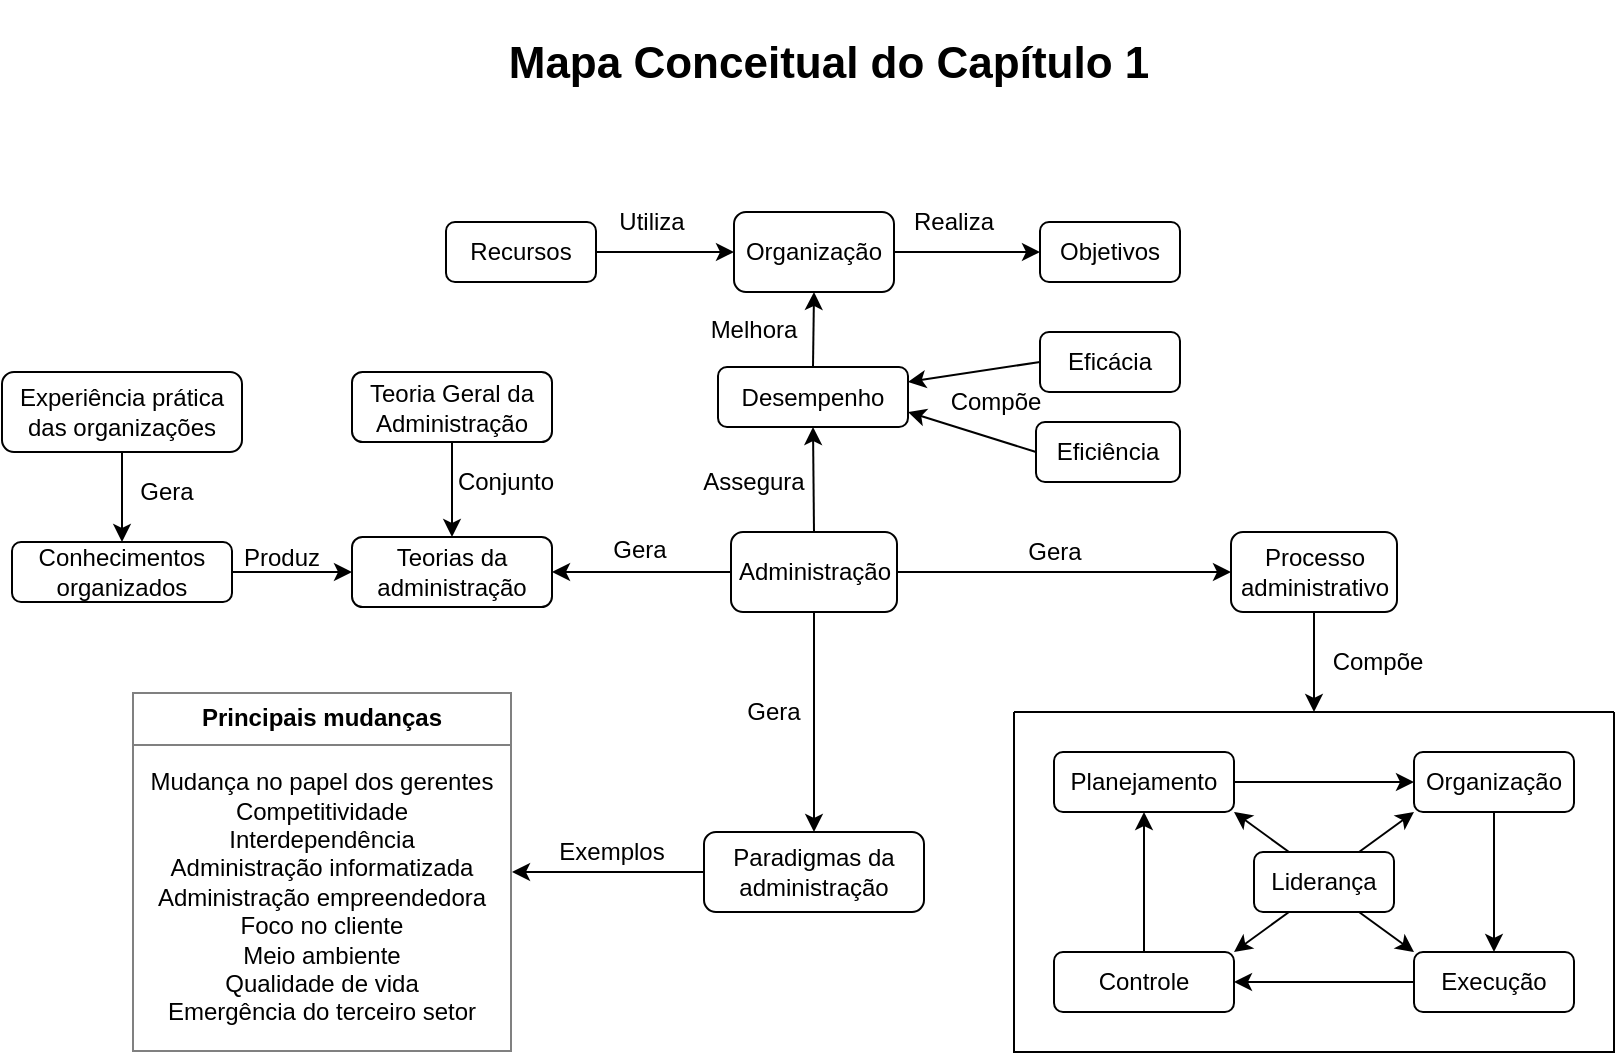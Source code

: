 <mxfile version="15.6.0" type="device"><diagram id="C5RBs43oDa-KdzZeNtuy" name="Page-1"><mxGraphModel dx="981" dy="526" grid="1" gridSize="10" guides="1" tooltips="1" connect="1" arrows="1" fold="1" page="1" pageScale="1" pageWidth="827" pageHeight="1169" math="0" shadow="0"><root><mxCell id="WIyWlLk6GJQsqaUBKTNV-0"/><mxCell id="WIyWlLk6GJQsqaUBKTNV-1" parent="WIyWlLk6GJQsqaUBKTNV-0"/><mxCell id="z7-Q73z2ynglIJeSnHAa-0" value="Organização" style="rounded=1;whiteSpace=wrap;html=1;" vertex="1" parent="WIyWlLk6GJQsqaUBKTNV-1"><mxGeometry x="377" y="130" width="80" height="40" as="geometry"/></mxCell><mxCell id="z7-Q73z2ynglIJeSnHAa-1" value="Administração" style="rounded=1;whiteSpace=wrap;html=1;" vertex="1" parent="WIyWlLk6GJQsqaUBKTNV-1"><mxGeometry x="375.5" y="290" width="83" height="40" as="geometry"/></mxCell><mxCell id="z7-Q73z2ynglIJeSnHAa-4" value="Objetivos" style="rounded=1;whiteSpace=wrap;html=1;" vertex="1" parent="WIyWlLk6GJQsqaUBKTNV-1"><mxGeometry x="530" y="135" width="70" height="30" as="geometry"/></mxCell><mxCell id="z7-Q73z2ynglIJeSnHAa-5" value="Recursos" style="rounded=1;whiteSpace=wrap;html=1;" vertex="1" parent="WIyWlLk6GJQsqaUBKTNV-1"><mxGeometry x="233" y="135" width="75" height="30" as="geometry"/></mxCell><mxCell id="z7-Q73z2ynglIJeSnHAa-6" value="Desempenho" style="rounded=1;whiteSpace=wrap;html=1;" vertex="1" parent="WIyWlLk6GJQsqaUBKTNV-1"><mxGeometry x="369" y="207.5" width="95" height="30" as="geometry"/></mxCell><mxCell id="z7-Q73z2ynglIJeSnHAa-7" value="Eficácia" style="rounded=1;whiteSpace=wrap;html=1;" vertex="1" parent="WIyWlLk6GJQsqaUBKTNV-1"><mxGeometry x="530" y="190" width="70" height="30" as="geometry"/></mxCell><mxCell id="z7-Q73z2ynglIJeSnHAa-8" value="Eficiência" style="rounded=1;whiteSpace=wrap;html=1;" vertex="1" parent="WIyWlLk6GJQsqaUBKTNV-1"><mxGeometry x="528" y="235" width="72" height="30" as="geometry"/></mxCell><mxCell id="z7-Q73z2ynglIJeSnHAa-9" value="" style="endArrow=classic;html=1;rounded=0;exitX=1;exitY=0.5;exitDx=0;exitDy=0;entryX=0;entryY=0.5;entryDx=0;entryDy=0;" edge="1" parent="WIyWlLk6GJQsqaUBKTNV-1" source="z7-Q73z2ynglIJeSnHAa-5" target="z7-Q73z2ynglIJeSnHAa-0"><mxGeometry width="50" height="50" relative="1" as="geometry"><mxPoint x="460" y="300" as="sourcePoint"/><mxPoint x="510" y="250" as="targetPoint"/></mxGeometry></mxCell><mxCell id="z7-Q73z2ynglIJeSnHAa-10" value="" style="endArrow=classic;html=1;rounded=0;exitX=1;exitY=0.5;exitDx=0;exitDy=0;entryX=0;entryY=0.5;entryDx=0;entryDy=0;" edge="1" parent="WIyWlLk6GJQsqaUBKTNV-1" source="z7-Q73z2ynglIJeSnHAa-0" target="z7-Q73z2ynglIJeSnHAa-4"><mxGeometry width="50" height="50" relative="1" as="geometry"><mxPoint x="460" y="300" as="sourcePoint"/><mxPoint x="510" y="250" as="targetPoint"/></mxGeometry></mxCell><mxCell id="z7-Q73z2ynglIJeSnHAa-16" value="Realiza" style="text;html=1;strokeColor=none;fillColor=none;align=center;verticalAlign=middle;whiteSpace=wrap;rounded=0;" vertex="1" parent="WIyWlLk6GJQsqaUBKTNV-1"><mxGeometry x="457" y="120" width="60" height="30" as="geometry"/></mxCell><mxCell id="z7-Q73z2ynglIJeSnHAa-17" value="Melhora" style="text;html=1;strokeColor=none;fillColor=none;align=center;verticalAlign=middle;whiteSpace=wrap;rounded=0;" vertex="1" parent="WIyWlLk6GJQsqaUBKTNV-1"><mxGeometry x="357" y="180" width="60" height="17.5" as="geometry"/></mxCell><mxCell id="z7-Q73z2ynglIJeSnHAa-18" value="Utiliza" style="text;html=1;strokeColor=none;fillColor=none;align=center;verticalAlign=middle;whiteSpace=wrap;rounded=0;" vertex="1" parent="WIyWlLk6GJQsqaUBKTNV-1"><mxGeometry x="306" y="125" width="60" height="20" as="geometry"/></mxCell><mxCell id="z7-Q73z2ynglIJeSnHAa-19" value="" style="endArrow=classic;html=1;rounded=0;exitX=0;exitY=0.5;exitDx=0;exitDy=0;entryX=1;entryY=0.25;entryDx=0;entryDy=0;" edge="1" parent="WIyWlLk6GJQsqaUBKTNV-1" source="z7-Q73z2ynglIJeSnHAa-7" target="z7-Q73z2ynglIJeSnHAa-6"><mxGeometry width="50" height="50" relative="1" as="geometry"><mxPoint x="634" y="197.5" as="sourcePoint"/><mxPoint x="584" y="247.5" as="targetPoint"/></mxGeometry></mxCell><mxCell id="z7-Q73z2ynglIJeSnHAa-20" value="" style="endArrow=classic;html=1;rounded=0;exitX=0;exitY=0.5;exitDx=0;exitDy=0;entryX=1;entryY=0.75;entryDx=0;entryDy=0;" edge="1" parent="WIyWlLk6GJQsqaUBKTNV-1" source="z7-Q73z2ynglIJeSnHAa-8" target="z7-Q73z2ynglIJeSnHAa-6"><mxGeometry width="50" height="50" relative="1" as="geometry"><mxPoint x="634" y="197.5" as="sourcePoint"/><mxPoint x="584" y="247.5" as="targetPoint"/></mxGeometry></mxCell><mxCell id="z7-Q73z2ynglIJeSnHAa-21" value="" style="endArrow=classic;html=1;rounded=0;exitX=0.5;exitY=0;exitDx=0;exitDy=0;entryX=0.5;entryY=1;entryDx=0;entryDy=0;" edge="1" parent="WIyWlLk6GJQsqaUBKTNV-1" source="z7-Q73z2ynglIJeSnHAa-1" target="z7-Q73z2ynglIJeSnHAa-6"><mxGeometry width="50" height="50" relative="1" as="geometry"><mxPoint x="552.5" y="250" as="sourcePoint"/><mxPoint x="602.5" y="200" as="targetPoint"/></mxGeometry></mxCell><mxCell id="z7-Q73z2ynglIJeSnHAa-22" value="Assegura" style="text;html=1;strokeColor=none;fillColor=none;align=center;verticalAlign=middle;whiteSpace=wrap;rounded=0;" vertex="1" parent="WIyWlLk6GJQsqaUBKTNV-1"><mxGeometry x="357" y="251.25" width="60" height="27.5" as="geometry"/></mxCell><mxCell id="z7-Q73z2ynglIJeSnHAa-23" value="" style="endArrow=classic;html=1;rounded=0;exitX=0.5;exitY=0;exitDx=0;exitDy=0;entryX=0.5;entryY=1;entryDx=0;entryDy=0;" edge="1" parent="WIyWlLk6GJQsqaUBKTNV-1" source="z7-Q73z2ynglIJeSnHAa-6" target="z7-Q73z2ynglIJeSnHAa-0"><mxGeometry width="50" height="50" relative="1" as="geometry"><mxPoint x="644" y="250" as="sourcePoint"/><mxPoint x="588" y="240.0" as="targetPoint"/></mxGeometry></mxCell><mxCell id="z7-Q73z2ynglIJeSnHAa-24" value="Compõe" style="text;html=1;strokeColor=none;fillColor=none;align=center;verticalAlign=middle;whiteSpace=wrap;rounded=0;" vertex="1" parent="WIyWlLk6GJQsqaUBKTNV-1"><mxGeometry x="470" y="210" width="76" height="30" as="geometry"/></mxCell><mxCell id="z7-Q73z2ynglIJeSnHAa-26" value="Processo administrativo" style="rounded=1;whiteSpace=wrap;html=1;" vertex="1" parent="WIyWlLk6GJQsqaUBKTNV-1"><mxGeometry x="625.5" y="290" width="83" height="40" as="geometry"/></mxCell><mxCell id="z7-Q73z2ynglIJeSnHAa-27" value="" style="endArrow=classic;html=1;rounded=0;exitX=0.5;exitY=1;exitDx=0;exitDy=0;entryX=0.5;entryY=0;entryDx=0;entryDy=0;" edge="1" parent="WIyWlLk6GJQsqaUBKTNV-1" source="z7-Q73z2ynglIJeSnHAa-26" target="z7-Q73z2ynglIJeSnHAa-45"><mxGeometry width="50" height="50" relative="1" as="geometry"><mxPoint x="663" y="360" as="sourcePoint"/><mxPoint x="573" y="450" as="targetPoint"/></mxGeometry></mxCell><mxCell id="z7-Q73z2ynglIJeSnHAa-28" value="Compõe" style="text;html=1;strokeColor=none;fillColor=none;align=center;verticalAlign=middle;whiteSpace=wrap;rounded=0;" vertex="1" parent="WIyWlLk6GJQsqaUBKTNV-1"><mxGeometry x="669" y="340.0" width="60" height="30" as="geometry"/></mxCell><mxCell id="z7-Q73z2ynglIJeSnHAa-45" value="" style="swimlane;startSize=0;" vertex="1" parent="WIyWlLk6GJQsqaUBKTNV-1"><mxGeometry x="517" y="380" width="300" height="170" as="geometry"><mxRectangle x="33.5" y="470" width="50" height="40" as="alternateBounds"/></mxGeometry></mxCell><mxCell id="z7-Q73z2ynglIJeSnHAa-31" value="Planejamento" style="rounded=1;whiteSpace=wrap;html=1;" vertex="1" parent="z7-Q73z2ynglIJeSnHAa-45"><mxGeometry x="20" y="20" width="90" height="30" as="geometry"/></mxCell><mxCell id="z7-Q73z2ynglIJeSnHAa-32" value="Organização" style="rounded=1;whiteSpace=wrap;html=1;" vertex="1" parent="z7-Q73z2ynglIJeSnHAa-45"><mxGeometry x="200" y="20" width="80" height="30" as="geometry"/></mxCell><mxCell id="z7-Q73z2ynglIJeSnHAa-33" value="Liderança" style="rounded=1;whiteSpace=wrap;html=1;" vertex="1" parent="z7-Q73z2ynglIJeSnHAa-45"><mxGeometry x="120" y="70" width="70" height="30" as="geometry"/></mxCell><mxCell id="z7-Q73z2ynglIJeSnHAa-34" value="Controle" style="rounded=1;whiteSpace=wrap;html=1;" vertex="1" parent="z7-Q73z2ynglIJeSnHAa-45"><mxGeometry x="20" y="120" width="90" height="30" as="geometry"/></mxCell><mxCell id="z7-Q73z2ynglIJeSnHAa-35" value="Execução" style="rounded=1;whiteSpace=wrap;html=1;" vertex="1" parent="z7-Q73z2ynglIJeSnHAa-45"><mxGeometry x="200" y="120" width="80" height="30" as="geometry"/></mxCell><mxCell id="z7-Q73z2ynglIJeSnHAa-36" value="" style="endArrow=classic;html=1;rounded=0;exitX=0.25;exitY=0;exitDx=0;exitDy=0;entryX=1;entryY=1;entryDx=0;entryDy=0;" edge="1" parent="z7-Q73z2ynglIJeSnHAa-45" source="z7-Q73z2ynglIJeSnHAa-33" target="z7-Q73z2ynglIJeSnHAa-31"><mxGeometry width="50" height="50" relative="1" as="geometry"><mxPoint x="40" y="20" as="sourcePoint"/><mxPoint x="90" y="-30" as="targetPoint"/></mxGeometry></mxCell><mxCell id="z7-Q73z2ynglIJeSnHAa-37" value="" style="endArrow=classic;html=1;rounded=0;exitX=0.75;exitY=0;exitDx=0;exitDy=0;entryX=0;entryY=1;entryDx=0;entryDy=0;" edge="1" parent="z7-Q73z2ynglIJeSnHAa-45" source="z7-Q73z2ynglIJeSnHAa-33" target="z7-Q73z2ynglIJeSnHAa-32"><mxGeometry width="50" height="50" relative="1" as="geometry"><mxPoint x="40" y="20" as="sourcePoint"/><mxPoint x="90" y="-30" as="targetPoint"/></mxGeometry></mxCell><mxCell id="z7-Q73z2ynglIJeSnHAa-38" value="" style="endArrow=classic;html=1;rounded=0;exitX=0.75;exitY=1;exitDx=0;exitDy=0;entryX=0;entryY=0;entryDx=0;entryDy=0;" edge="1" parent="z7-Q73z2ynglIJeSnHAa-45" source="z7-Q73z2ynglIJeSnHAa-33" target="z7-Q73z2ynglIJeSnHAa-35"><mxGeometry width="50" height="50" relative="1" as="geometry"><mxPoint x="40" y="20" as="sourcePoint"/><mxPoint x="90" y="-30" as="targetPoint"/></mxGeometry></mxCell><mxCell id="z7-Q73z2ynglIJeSnHAa-39" value="" style="endArrow=classic;html=1;rounded=0;exitX=0.25;exitY=1;exitDx=0;exitDy=0;entryX=1;entryY=0;entryDx=0;entryDy=0;" edge="1" parent="z7-Q73z2ynglIJeSnHAa-45" source="z7-Q73z2ynglIJeSnHAa-33" target="z7-Q73z2ynglIJeSnHAa-34"><mxGeometry width="50" height="50" relative="1" as="geometry"><mxPoint x="40" y="20" as="sourcePoint"/><mxPoint x="90" y="-30" as="targetPoint"/></mxGeometry></mxCell><mxCell id="z7-Q73z2ynglIJeSnHAa-40" value="" style="endArrow=classic;html=1;rounded=0;exitX=1;exitY=0.5;exitDx=0;exitDy=0;entryX=0;entryY=0.5;entryDx=0;entryDy=0;" edge="1" parent="z7-Q73z2ynglIJeSnHAa-45" source="z7-Q73z2ynglIJeSnHAa-31" target="z7-Q73z2ynglIJeSnHAa-32"><mxGeometry width="50" height="50" relative="1" as="geometry"><mxPoint x="40" y="20" as="sourcePoint"/><mxPoint x="90" y="-30" as="targetPoint"/></mxGeometry></mxCell><mxCell id="z7-Q73z2ynglIJeSnHAa-41" value="" style="endArrow=classic;html=1;rounded=0;exitX=0.5;exitY=1;exitDx=0;exitDy=0;entryX=0.5;entryY=0;entryDx=0;entryDy=0;" edge="1" parent="z7-Q73z2ynglIJeSnHAa-45" source="z7-Q73z2ynglIJeSnHAa-32" target="z7-Q73z2ynglIJeSnHAa-35"><mxGeometry width="50" height="50" relative="1" as="geometry"><mxPoint x="40" y="20" as="sourcePoint"/><mxPoint x="90" y="-30" as="targetPoint"/></mxGeometry></mxCell><mxCell id="z7-Q73z2ynglIJeSnHAa-42" value="" style="endArrow=classic;html=1;rounded=0;exitX=0;exitY=0.5;exitDx=0;exitDy=0;entryX=1;entryY=0.5;entryDx=0;entryDy=0;" edge="1" parent="z7-Q73z2ynglIJeSnHAa-45" source="z7-Q73z2ynglIJeSnHAa-35" target="z7-Q73z2ynglIJeSnHAa-34"><mxGeometry width="50" height="50" relative="1" as="geometry"><mxPoint x="40" y="20" as="sourcePoint"/><mxPoint x="90" y="-30" as="targetPoint"/></mxGeometry></mxCell><mxCell id="z7-Q73z2ynglIJeSnHAa-43" value="" style="endArrow=classic;html=1;rounded=0;exitX=0.5;exitY=0;exitDx=0;exitDy=0;entryX=0.5;entryY=1;entryDx=0;entryDy=0;" edge="1" parent="z7-Q73z2ynglIJeSnHAa-45" source="z7-Q73z2ynglIJeSnHAa-34" target="z7-Q73z2ynglIJeSnHAa-31"><mxGeometry width="50" height="50" relative="1" as="geometry"><mxPoint x="40" y="20" as="sourcePoint"/><mxPoint x="90" y="-30" as="targetPoint"/></mxGeometry></mxCell><mxCell id="z7-Q73z2ynglIJeSnHAa-48" value="" style="endArrow=classic;html=1;rounded=0;exitX=1;exitY=0.5;exitDx=0;exitDy=0;entryX=0;entryY=0.5;entryDx=0;entryDy=0;" edge="1" parent="WIyWlLk6GJQsqaUBKTNV-1" source="z7-Q73z2ynglIJeSnHAa-1" target="z7-Q73z2ynglIJeSnHAa-26"><mxGeometry width="50" height="50" relative="1" as="geometry"><mxPoint x="644" y="440" as="sourcePoint"/><mxPoint x="694" y="390" as="targetPoint"/></mxGeometry></mxCell><mxCell id="z7-Q73z2ynglIJeSnHAa-49" value="Gera" style="text;html=1;strokeColor=none;fillColor=none;align=center;verticalAlign=middle;whiteSpace=wrap;rounded=0;" vertex="1" parent="WIyWlLk6GJQsqaUBKTNV-1"><mxGeometry x="511" y="288.75" width="52.5" height="22.5" as="geometry"/></mxCell><mxCell id="z7-Q73z2ynglIJeSnHAa-50" value="Teorias da administração" style="rounded=1;whiteSpace=wrap;html=1;" vertex="1" parent="WIyWlLk6GJQsqaUBKTNV-1"><mxGeometry x="186" y="292.5" width="100" height="35" as="geometry"/></mxCell><mxCell id="z7-Q73z2ynglIJeSnHAa-51" value="Conhecimentos organizados" style="rounded=1;whiteSpace=wrap;html=1;" vertex="1" parent="WIyWlLk6GJQsqaUBKTNV-1"><mxGeometry x="16" y="295" width="110" height="30" as="geometry"/></mxCell><mxCell id="z7-Q73z2ynglIJeSnHAa-52" value="Experiência prática das organizações" style="rounded=1;whiteSpace=wrap;html=1;" vertex="1" parent="WIyWlLk6GJQsqaUBKTNV-1"><mxGeometry x="11" y="210" width="120" height="40" as="geometry"/></mxCell><mxCell id="z7-Q73z2ynglIJeSnHAa-53" value="Teoria Geral da Administração" style="rounded=1;whiteSpace=wrap;html=1;" vertex="1" parent="WIyWlLk6GJQsqaUBKTNV-1"><mxGeometry x="186" y="210" width="100" height="35" as="geometry"/></mxCell><mxCell id="z7-Q73z2ynglIJeSnHAa-54" value="" style="endArrow=classic;html=1;rounded=0;exitX=0;exitY=0.5;exitDx=0;exitDy=0;entryX=1;entryY=0.5;entryDx=0;entryDy=0;" edge="1" parent="WIyWlLk6GJQsqaUBKTNV-1" source="z7-Q73z2ynglIJeSnHAa-1" target="z7-Q73z2ynglIJeSnHAa-50"><mxGeometry width="50" height="50" relative="1" as="geometry"><mxPoint x="-14" y="307.5" as="sourcePoint"/><mxPoint x="126" y="317.5" as="targetPoint"/></mxGeometry></mxCell><mxCell id="z7-Q73z2ynglIJeSnHAa-56" value="Gera" style="text;html=1;strokeColor=none;fillColor=none;align=center;verticalAlign=middle;whiteSpace=wrap;rounded=0;" vertex="1" parent="WIyWlLk6GJQsqaUBKTNV-1"><mxGeometry x="306" y="288.75" width="48" height="20" as="geometry"/></mxCell><mxCell id="z7-Q73z2ynglIJeSnHAa-57" value="" style="endArrow=classic;html=1;rounded=0;exitX=0.5;exitY=1;exitDx=0;exitDy=0;entryX=0.5;entryY=0;entryDx=0;entryDy=0;" edge="1" parent="WIyWlLk6GJQsqaUBKTNV-1" source="z7-Q73z2ynglIJeSnHAa-53" target="z7-Q73z2ynglIJeSnHAa-50"><mxGeometry width="50" height="50" relative="1" as="geometry"><mxPoint x="76" y="297.5" as="sourcePoint"/><mxPoint x="126" y="247.5" as="targetPoint"/></mxGeometry></mxCell><mxCell id="z7-Q73z2ynglIJeSnHAa-58" value="Conjunto" style="text;html=1;strokeColor=none;fillColor=none;align=center;verticalAlign=middle;whiteSpace=wrap;rounded=0;" vertex="1" parent="WIyWlLk6GJQsqaUBKTNV-1"><mxGeometry x="233" y="250" width="60" height="30" as="geometry"/></mxCell><mxCell id="z7-Q73z2ynglIJeSnHAa-59" value="" style="endArrow=classic;html=1;rounded=0;exitX=1;exitY=0.5;exitDx=0;exitDy=0;entryX=0;entryY=0.5;entryDx=0;entryDy=0;" edge="1" parent="WIyWlLk6GJQsqaUBKTNV-1" source="z7-Q73z2ynglIJeSnHAa-51" target="z7-Q73z2ynglIJeSnHAa-50"><mxGeometry width="50" height="50" relative="1" as="geometry"><mxPoint x="126" y="247.5" as="sourcePoint"/><mxPoint x="76" y="297.5" as="targetPoint"/></mxGeometry></mxCell><mxCell id="z7-Q73z2ynglIJeSnHAa-60" value="" style="endArrow=classic;html=1;rounded=0;exitX=0.5;exitY=1;exitDx=0;exitDy=0;entryX=0.5;entryY=0;entryDx=0;entryDy=0;" edge="1" parent="WIyWlLk6GJQsqaUBKTNV-1" source="z7-Q73z2ynglIJeSnHAa-52" target="z7-Q73z2ynglIJeSnHAa-51"><mxGeometry width="50" height="50" relative="1" as="geometry"><mxPoint x="126" y="247.5" as="sourcePoint"/><mxPoint x="76" y="297.5" as="targetPoint"/></mxGeometry></mxCell><mxCell id="z7-Q73z2ynglIJeSnHAa-61" value="Produz" style="text;html=1;strokeColor=none;fillColor=none;align=center;verticalAlign=middle;whiteSpace=wrap;rounded=0;" vertex="1" parent="WIyWlLk6GJQsqaUBKTNV-1"><mxGeometry x="126" y="292.5" width="50" height="20" as="geometry"/></mxCell><mxCell id="z7-Q73z2ynglIJeSnHAa-63" value="Gera" style="text;html=1;strokeColor=none;fillColor=none;align=center;verticalAlign=middle;whiteSpace=wrap;rounded=0;" vertex="1" parent="WIyWlLk6GJQsqaUBKTNV-1"><mxGeometry x="71" y="260" width="45" height="20" as="geometry"/></mxCell><mxCell id="z7-Q73z2ynglIJeSnHAa-64" value="Paradigmas da administração" style="rounded=1;whiteSpace=wrap;html=1;" vertex="1" parent="WIyWlLk6GJQsqaUBKTNV-1"><mxGeometry x="362" y="440" width="110" height="40" as="geometry"/></mxCell><mxCell id="z7-Q73z2ynglIJeSnHAa-65" value="" style="endArrow=classic;html=1;rounded=0;entryX=0.5;entryY=0;entryDx=0;entryDy=0;exitX=0.5;exitY=1;exitDx=0;exitDy=0;" edge="1" parent="WIyWlLk6GJQsqaUBKTNV-1" source="z7-Q73z2ynglIJeSnHAa-1" target="z7-Q73z2ynglIJeSnHAa-64"><mxGeometry width="50" height="50" relative="1" as="geometry"><mxPoint x="326" y="330" as="sourcePoint"/><mxPoint x="516" y="370" as="targetPoint"/></mxGeometry></mxCell><mxCell id="z7-Q73z2ynglIJeSnHAa-66" value="Gera" style="text;html=1;strokeColor=none;fillColor=none;align=center;verticalAlign=middle;whiteSpace=wrap;rounded=0;" vertex="1" parent="WIyWlLk6GJQsqaUBKTNV-1"><mxGeometry x="377" y="370" width="40" height="20" as="geometry"/></mxCell><mxCell id="z7-Q73z2ynglIJeSnHAa-67" value="&lt;table border=&quot;1&quot; width=&quot;100%&quot; cellpadding=&quot;4&quot; style=&quot;width: 100% ; height: 100% ; border-collapse: collapse&quot;&gt;&lt;tbody&gt;&lt;tr&gt;&lt;th align=&quot;center&quot;&gt;Principais mudanças&lt;/th&gt;&lt;/tr&gt;&lt;tr&gt;&lt;td align=&quot;center&quot;&gt;Mudança no papel dos gerentes&lt;br&gt;Competitividade&lt;br&gt;Interdependência&lt;br&gt;Administração informatizada&lt;br&gt;Administração empreendedora&lt;br&gt;Foco no cliente&lt;br&gt;Meio ambiente&lt;br&gt;Qualidade de vida&lt;br&gt;Emergência do terceiro setor&lt;br&gt;&lt;/td&gt;&lt;/tr&gt;&lt;/tbody&gt;&lt;/table&gt;" style="text;html=1;strokeColor=none;fillColor=none;overflow=fill;" vertex="1" parent="WIyWlLk6GJQsqaUBKTNV-1"><mxGeometry x="76" y="370" width="190" height="180" as="geometry"/></mxCell><mxCell id="z7-Q73z2ynglIJeSnHAa-68" value="" style="endArrow=classic;html=1;rounded=0;exitX=0;exitY=0.5;exitDx=0;exitDy=0;entryX=1;entryY=0.5;entryDx=0;entryDy=0;" edge="1" parent="WIyWlLk6GJQsqaUBKTNV-1" source="z7-Q73z2ynglIJeSnHAa-64" target="z7-Q73z2ynglIJeSnHAa-67"><mxGeometry width="50" height="50" relative="1" as="geometry"><mxPoint x="466" y="560" as="sourcePoint"/><mxPoint x="261" y="440" as="targetPoint"/></mxGeometry></mxCell><mxCell id="z7-Q73z2ynglIJeSnHAa-69" value="Exemplos" style="text;html=1;strokeColor=none;fillColor=none;align=center;verticalAlign=middle;whiteSpace=wrap;rounded=0;" vertex="1" parent="WIyWlLk6GJQsqaUBKTNV-1"><mxGeometry x="286" y="440" width="60" height="20" as="geometry"/></mxCell><mxCell id="z7-Q73z2ynglIJeSnHAa-70" value="&lt;h1&gt;&lt;font style=&quot;font-size: 22px&quot;&gt;Mapa Conceitual do Capítulo 1&lt;/font&gt;&lt;/h1&gt;" style="text;html=1;strokeColor=none;fillColor=none;align=center;verticalAlign=middle;whiteSpace=wrap;rounded=0;" vertex="1" parent="WIyWlLk6GJQsqaUBKTNV-1"><mxGeometry x="242" y="40" width="365" height="30" as="geometry"/></mxCell></root></mxGraphModel></diagram></mxfile>